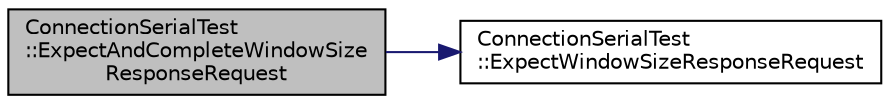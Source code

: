 digraph "ConnectionSerialTest::ExpectAndCompleteWindowSizeResponseRequest"
{
 // INTERACTIVE_SVG=YES
  edge [fontname="Helvetica",fontsize="10",labelfontname="Helvetica",labelfontsize="10"];
  node [fontname="Helvetica",fontsize="10",shape=record];
  rankdir="LR";
  Node26 [label="ConnectionSerialTest\l::ExpectAndCompleteWindowSize\lResponseRequest",height=0.2,width=0.4,color="black", fillcolor="grey75", style="filled", fontcolor="black"];
  Node26 -> Node27 [color="midnightblue",fontsize="10",style="solid",fontname="Helvetica"];
  Node27 [label="ConnectionSerialTest\l::ExpectWindowSizeResponseRequest",height=0.2,width=0.4,color="black", fillcolor="white", style="filled",URL="$d9/d48/class_connection_serial_test.html#ad0d26a16131946d00062a72ea6b0038e"];
}
